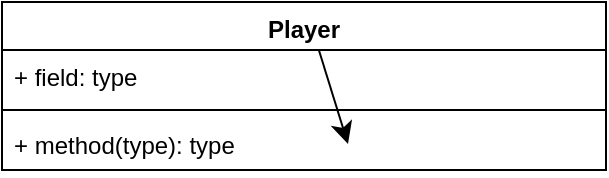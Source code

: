 <mxfile version="23.1.5" type="github">
  <diagram name="Page-1" id="cR6cGgek2UyNd2sbY0jU">
    <mxGraphModel dx="521" dy="605" grid="0" gridSize="10" guides="1" tooltips="1" connect="1" arrows="1" fold="1" page="0" pageScale="1" pageWidth="827" pageHeight="1169" math="0" shadow="0">
      <root>
        <mxCell id="0" />
        <mxCell id="1" parent="0" />
        <mxCell id="uB6rEbJijYcBxJJk-4rv-5" style="edgeStyle=none;curved=1;rounded=0;orthogonalLoop=1;jettySize=auto;html=1;exitX=0.5;exitY=0;exitDx=0;exitDy=0;fontSize=12;startSize=8;endSize=8;" edge="1" parent="1" source="uB6rEbJijYcBxJJk-4rv-1">
          <mxGeometry relative="1" as="geometry">
            <mxPoint x="197" y="145" as="targetPoint" />
          </mxGeometry>
        </mxCell>
        <mxCell id="uB6rEbJijYcBxJJk-4rv-1" value="Player" style="swimlane;fontStyle=1;align=center;verticalAlign=top;childLayout=stackLayout;horizontal=1;startSize=24;horizontalStack=0;resizeParent=1;resizeParentMax=0;resizeLast=0;collapsible=1;marginBottom=0;whiteSpace=wrap;html=1;" vertex="1" parent="1">
          <mxGeometry x="24" y="74" width="302" height="84" as="geometry" />
        </mxCell>
        <mxCell id="uB6rEbJijYcBxJJk-4rv-2" value="+ field: type" style="text;strokeColor=none;fillColor=none;align=left;verticalAlign=top;spacingLeft=4;spacingRight=4;overflow=hidden;rotatable=0;points=[[0,0.5],[1,0.5]];portConstraint=eastwest;whiteSpace=wrap;html=1;" vertex="1" parent="uB6rEbJijYcBxJJk-4rv-1">
          <mxGeometry y="24" width="302" height="26" as="geometry" />
        </mxCell>
        <mxCell id="uB6rEbJijYcBxJJk-4rv-3" value="" style="line;strokeWidth=1;fillColor=none;align=left;verticalAlign=middle;spacingTop=-1;spacingLeft=3;spacingRight=3;rotatable=0;labelPosition=right;points=[];portConstraint=eastwest;strokeColor=inherit;" vertex="1" parent="uB6rEbJijYcBxJJk-4rv-1">
          <mxGeometry y="50" width="302" height="8" as="geometry" />
        </mxCell>
        <mxCell id="uB6rEbJijYcBxJJk-4rv-4" value="+ method(type): type" style="text;strokeColor=none;fillColor=none;align=left;verticalAlign=top;spacingLeft=4;spacingRight=4;overflow=hidden;rotatable=0;points=[[0,0.5],[1,0.5]];portConstraint=eastwest;whiteSpace=wrap;html=1;" vertex="1" parent="uB6rEbJijYcBxJJk-4rv-1">
          <mxGeometry y="58" width="302" height="26" as="geometry" />
        </mxCell>
      </root>
    </mxGraphModel>
  </diagram>
</mxfile>
